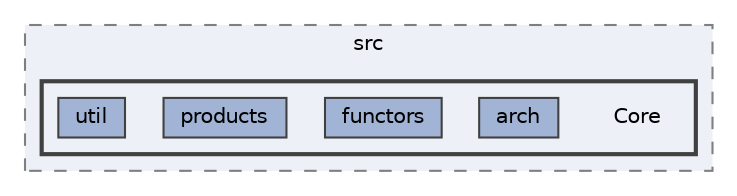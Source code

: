 digraph "nuli-avionics-flight-software/platformio_nuli_avionics_flight_software/include/Eigen/src/Core"
{
 // LATEX_PDF_SIZE
  bgcolor="transparent";
  edge [fontname=Helvetica,fontsize=10,labelfontname=Helvetica,labelfontsize=10];
  node [fontname=Helvetica,fontsize=10,shape=box,height=0.2,width=0.4];
  compound=true
  subgraph clusterdir_0c47b8ddbc9bef45fb4b46690246c297 {
    graph [ bgcolor="#edf0f7", pencolor="grey50", label="src", fontname=Helvetica,fontsize=10 style="filled,dashed", URL="dir_0c47b8ddbc9bef45fb4b46690246c297.html",tooltip=""]
  subgraph clusterdir_a9def15a0c9b9d0ea9468bff66cc7c8c {
    graph [ bgcolor="#edf0f7", pencolor="grey25", label="", fontname=Helvetica,fontsize=10 style="filled,bold", URL="dir_a9def15a0c9b9d0ea9468bff66cc7c8c.html",tooltip=""]
    dir_a9def15a0c9b9d0ea9468bff66cc7c8c [shape=plaintext, label="Core"];
  dir_bd19d053d7f0455d951dd92572a22148 [label="arch", fillcolor="#a2b4d6", color="grey25", style="filled", URL="dir_bd19d053d7f0455d951dd92572a22148.html",tooltip=""];
  dir_5d76510110b4c4e0cb32488ecc0f9f50 [label="functors", fillcolor="#a2b4d6", color="grey25", style="filled", URL="dir_5d76510110b4c4e0cb32488ecc0f9f50.html",tooltip=""];
  dir_3f46ca78db548a4872539128e233595c [label="products", fillcolor="#a2b4d6", color="grey25", style="filled", URL="dir_3f46ca78db548a4872539128e233595c.html",tooltip=""];
  dir_9f9bc8967e1b5fe330286a71e503e07d [label="util", fillcolor="#a2b4d6", color="grey25", style="filled", URL="dir_9f9bc8967e1b5fe330286a71e503e07d.html",tooltip=""];
  }
  }
}
